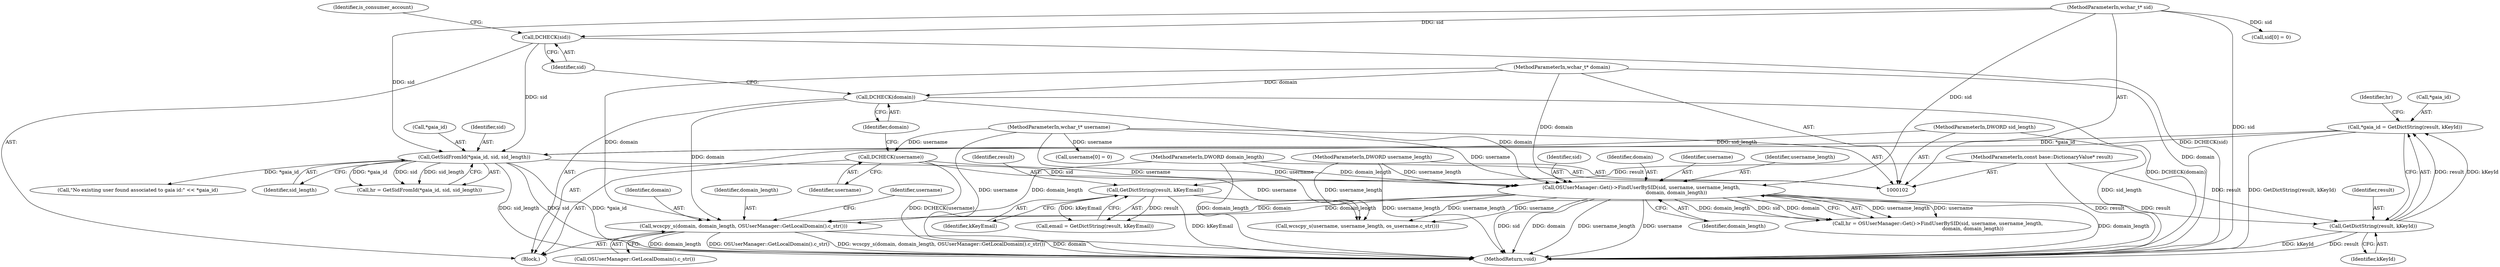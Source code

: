 digraph "0_Chrome_2440e872debd68ae7c2a8bf9ddb34df2cce378cd@API" {
"1000176" [label="(Call,wcscpy_s(domain, domain_length, OSUserManager::GetLocalDomain().c_str()))"];
"1000117" [label="(Call,DCHECK(domain))"];
"1000107" [label="(MethodParameterIn,wchar_t* domain)"];
"1000159" [label="(Call,OSUserManager::Get()->FindUserBySID(sid, username, username_length,\n                                             domain, domain_length))"];
"1000148" [label="(Call,GetSidFromId(*gaia_id, sid, sid_length))"];
"1000139" [label="(Call,*gaia_id = GetDictString(result, kKeyId))"];
"1000142" [label="(Call,GetDictString(result, kKeyId))"];
"1000126" [label="(Call,GetDictString(result, kKeyEmail))"];
"1000103" [label="(MethodParameterIn,const base::DictionaryValue* result)"];
"1000119" [label="(Call,DCHECK(sid))"];
"1000109" [label="(MethodParameterIn,wchar_t* sid)"];
"1000110" [label="(MethodParameterIn,DWORD sid_length)"];
"1000115" [label="(Call,DCHECK(username))"];
"1000105" [label="(MethodParameterIn,wchar_t* username)"];
"1000106" [label="(MethodParameterIn,DWORD username_length)"];
"1000108" [label="(MethodParameterIn,DWORD domain_length)"];
"1000185" [label="(Call,sid[0] = 0)"];
"1000160" [label="(Identifier,sid)"];
"1000119" [label="(Call,DCHECK(sid))"];
"1000157" [label="(Call,hr = OSUserManager::Get()->FindUserBySID(sid, username, username_length,\n                                             domain, domain_length))"];
"1000103" [label="(MethodParameterIn,const base::DictionaryValue* result)"];
"1000128" [label="(Identifier,kKeyEmail)"];
"1000249" [label="(MethodReturn,void)"];
"1000163" [label="(Identifier,domain)"];
"1000245" [label="(Call,wcscpy_s(username, username_length, os_username.c_str()))"];
"1000146" [label="(Call,hr = GetSidFromId(*gaia_id, sid, sid_length))"];
"1000116" [label="(Identifier,username)"];
"1000161" [label="(Identifier,username)"];
"1000115" [label="(Call,DCHECK(username))"];
"1000142" [label="(Call,GetDictString(result, kKeyId))"];
"1000127" [label="(Identifier,result)"];
"1000162" [label="(Identifier,username_length)"];
"1000122" [label="(Identifier,is_consumer_account)"];
"1000176" [label="(Call,wcscpy_s(domain, domain_length, OSUserManager::GetLocalDomain().c_str()))"];
"1000177" [label="(Identifier,domain)"];
"1000108" [label="(MethodParameterIn,DWORD domain_length)"];
"1000179" [label="(Call,OSUserManager::GetLocalDomain().c_str())"];
"1000148" [label="(Call,GetSidFromId(*gaia_id, sid, sid_length))"];
"1000109" [label="(MethodParameterIn,wchar_t* sid)"];
"1000107" [label="(MethodParameterIn,wchar_t* domain)"];
"1000140" [label="(Call,*gaia_id)"];
"1000143" [label="(Identifier,result)"];
"1000159" [label="(Call,OSUserManager::Get()->FindUserBySID(sid, username, username_length,\n                                             domain, domain_length))"];
"1000149" [label="(Call,*gaia_id)"];
"1000110" [label="(MethodParameterIn,DWORD sid_length)"];
"1000164" [label="(Identifier,domain_length)"];
"1000178" [label="(Identifier,domain_length)"];
"1000182" [label="(Identifier,username)"];
"1000172" [label="(Call,\"No existing user found associated to gaia id:\" << *gaia_id)"];
"1000112" [label="(Block,)"];
"1000151" [label="(Identifier,sid)"];
"1000147" [label="(Identifier,hr)"];
"1000126" [label="(Call,GetDictString(result, kKeyEmail))"];
"1000180" [label="(Call,username[0] = 0)"];
"1000105" [label="(MethodParameterIn,wchar_t* username)"];
"1000152" [label="(Identifier,sid_length)"];
"1000139" [label="(Call,*gaia_id = GetDictString(result, kKeyId))"];
"1000120" [label="(Identifier,sid)"];
"1000106" [label="(MethodParameterIn,DWORD username_length)"];
"1000118" [label="(Identifier,domain)"];
"1000144" [label="(Identifier,kKeyId)"];
"1000124" [label="(Call,email = GetDictString(result, kKeyEmail))"];
"1000117" [label="(Call,DCHECK(domain))"];
"1000176" -> "1000112"  [label="AST: "];
"1000176" -> "1000179"  [label="CFG: "];
"1000177" -> "1000176"  [label="AST: "];
"1000178" -> "1000176"  [label="AST: "];
"1000179" -> "1000176"  [label="AST: "];
"1000182" -> "1000176"  [label="CFG: "];
"1000176" -> "1000249"  [label="DDG: domain_length"];
"1000176" -> "1000249"  [label="DDG: OSUserManager::GetLocalDomain().c_str()"];
"1000176" -> "1000249"  [label="DDG: wcscpy_s(domain, domain_length, OSUserManager::GetLocalDomain().c_str())"];
"1000176" -> "1000249"  [label="DDG: domain"];
"1000117" -> "1000176"  [label="DDG: domain"];
"1000159" -> "1000176"  [label="DDG: domain"];
"1000159" -> "1000176"  [label="DDG: domain_length"];
"1000107" -> "1000176"  [label="DDG: domain"];
"1000108" -> "1000176"  [label="DDG: domain_length"];
"1000117" -> "1000112"  [label="AST: "];
"1000117" -> "1000118"  [label="CFG: "];
"1000118" -> "1000117"  [label="AST: "];
"1000120" -> "1000117"  [label="CFG: "];
"1000117" -> "1000249"  [label="DDG: DCHECK(domain)"];
"1000107" -> "1000117"  [label="DDG: domain"];
"1000117" -> "1000159"  [label="DDG: domain"];
"1000107" -> "1000102"  [label="AST: "];
"1000107" -> "1000249"  [label="DDG: domain"];
"1000107" -> "1000159"  [label="DDG: domain"];
"1000159" -> "1000157"  [label="AST: "];
"1000159" -> "1000164"  [label="CFG: "];
"1000160" -> "1000159"  [label="AST: "];
"1000161" -> "1000159"  [label="AST: "];
"1000162" -> "1000159"  [label="AST: "];
"1000163" -> "1000159"  [label="AST: "];
"1000164" -> "1000159"  [label="AST: "];
"1000157" -> "1000159"  [label="CFG: "];
"1000159" -> "1000249"  [label="DDG: domain_length"];
"1000159" -> "1000249"  [label="DDG: sid"];
"1000159" -> "1000249"  [label="DDG: domain"];
"1000159" -> "1000249"  [label="DDG: username_length"];
"1000159" -> "1000249"  [label="DDG: username"];
"1000159" -> "1000157"  [label="DDG: username_length"];
"1000159" -> "1000157"  [label="DDG: username"];
"1000159" -> "1000157"  [label="DDG: domain_length"];
"1000159" -> "1000157"  [label="DDG: sid"];
"1000159" -> "1000157"  [label="DDG: domain"];
"1000148" -> "1000159"  [label="DDG: sid"];
"1000109" -> "1000159"  [label="DDG: sid"];
"1000115" -> "1000159"  [label="DDG: username"];
"1000105" -> "1000159"  [label="DDG: username"];
"1000106" -> "1000159"  [label="DDG: username_length"];
"1000108" -> "1000159"  [label="DDG: domain_length"];
"1000159" -> "1000245"  [label="DDG: username"];
"1000159" -> "1000245"  [label="DDG: username_length"];
"1000148" -> "1000146"  [label="AST: "];
"1000148" -> "1000152"  [label="CFG: "];
"1000149" -> "1000148"  [label="AST: "];
"1000151" -> "1000148"  [label="AST: "];
"1000152" -> "1000148"  [label="AST: "];
"1000146" -> "1000148"  [label="CFG: "];
"1000148" -> "1000249"  [label="DDG: sid"];
"1000148" -> "1000249"  [label="DDG: sid_length"];
"1000148" -> "1000249"  [label="DDG: *gaia_id"];
"1000148" -> "1000146"  [label="DDG: *gaia_id"];
"1000148" -> "1000146"  [label="DDG: sid"];
"1000148" -> "1000146"  [label="DDG: sid_length"];
"1000139" -> "1000148"  [label="DDG: *gaia_id"];
"1000119" -> "1000148"  [label="DDG: sid"];
"1000109" -> "1000148"  [label="DDG: sid"];
"1000110" -> "1000148"  [label="DDG: sid_length"];
"1000148" -> "1000172"  [label="DDG: *gaia_id"];
"1000139" -> "1000112"  [label="AST: "];
"1000139" -> "1000142"  [label="CFG: "];
"1000140" -> "1000139"  [label="AST: "];
"1000142" -> "1000139"  [label="AST: "];
"1000147" -> "1000139"  [label="CFG: "];
"1000139" -> "1000249"  [label="DDG: GetDictString(result, kKeyId)"];
"1000142" -> "1000139"  [label="DDG: result"];
"1000142" -> "1000139"  [label="DDG: kKeyId"];
"1000142" -> "1000144"  [label="CFG: "];
"1000143" -> "1000142"  [label="AST: "];
"1000144" -> "1000142"  [label="AST: "];
"1000142" -> "1000249"  [label="DDG: kKeyId"];
"1000142" -> "1000249"  [label="DDG: result"];
"1000126" -> "1000142"  [label="DDG: result"];
"1000103" -> "1000142"  [label="DDG: result"];
"1000126" -> "1000124"  [label="AST: "];
"1000126" -> "1000128"  [label="CFG: "];
"1000127" -> "1000126"  [label="AST: "];
"1000128" -> "1000126"  [label="AST: "];
"1000124" -> "1000126"  [label="CFG: "];
"1000126" -> "1000249"  [label="DDG: kKeyEmail"];
"1000126" -> "1000124"  [label="DDG: result"];
"1000126" -> "1000124"  [label="DDG: kKeyEmail"];
"1000103" -> "1000126"  [label="DDG: result"];
"1000103" -> "1000102"  [label="AST: "];
"1000103" -> "1000249"  [label="DDG: result"];
"1000119" -> "1000112"  [label="AST: "];
"1000119" -> "1000120"  [label="CFG: "];
"1000120" -> "1000119"  [label="AST: "];
"1000122" -> "1000119"  [label="CFG: "];
"1000119" -> "1000249"  [label="DDG: DCHECK(sid)"];
"1000109" -> "1000119"  [label="DDG: sid"];
"1000109" -> "1000102"  [label="AST: "];
"1000109" -> "1000249"  [label="DDG: sid"];
"1000109" -> "1000185"  [label="DDG: sid"];
"1000110" -> "1000102"  [label="AST: "];
"1000110" -> "1000249"  [label="DDG: sid_length"];
"1000115" -> "1000112"  [label="AST: "];
"1000115" -> "1000116"  [label="CFG: "];
"1000116" -> "1000115"  [label="AST: "];
"1000118" -> "1000115"  [label="CFG: "];
"1000115" -> "1000249"  [label="DDG: DCHECK(username)"];
"1000105" -> "1000115"  [label="DDG: username"];
"1000115" -> "1000245"  [label="DDG: username"];
"1000105" -> "1000102"  [label="AST: "];
"1000105" -> "1000249"  [label="DDG: username"];
"1000105" -> "1000180"  [label="DDG: username"];
"1000105" -> "1000245"  [label="DDG: username"];
"1000106" -> "1000102"  [label="AST: "];
"1000106" -> "1000249"  [label="DDG: username_length"];
"1000106" -> "1000245"  [label="DDG: username_length"];
"1000108" -> "1000102"  [label="AST: "];
"1000108" -> "1000249"  [label="DDG: domain_length"];
}
